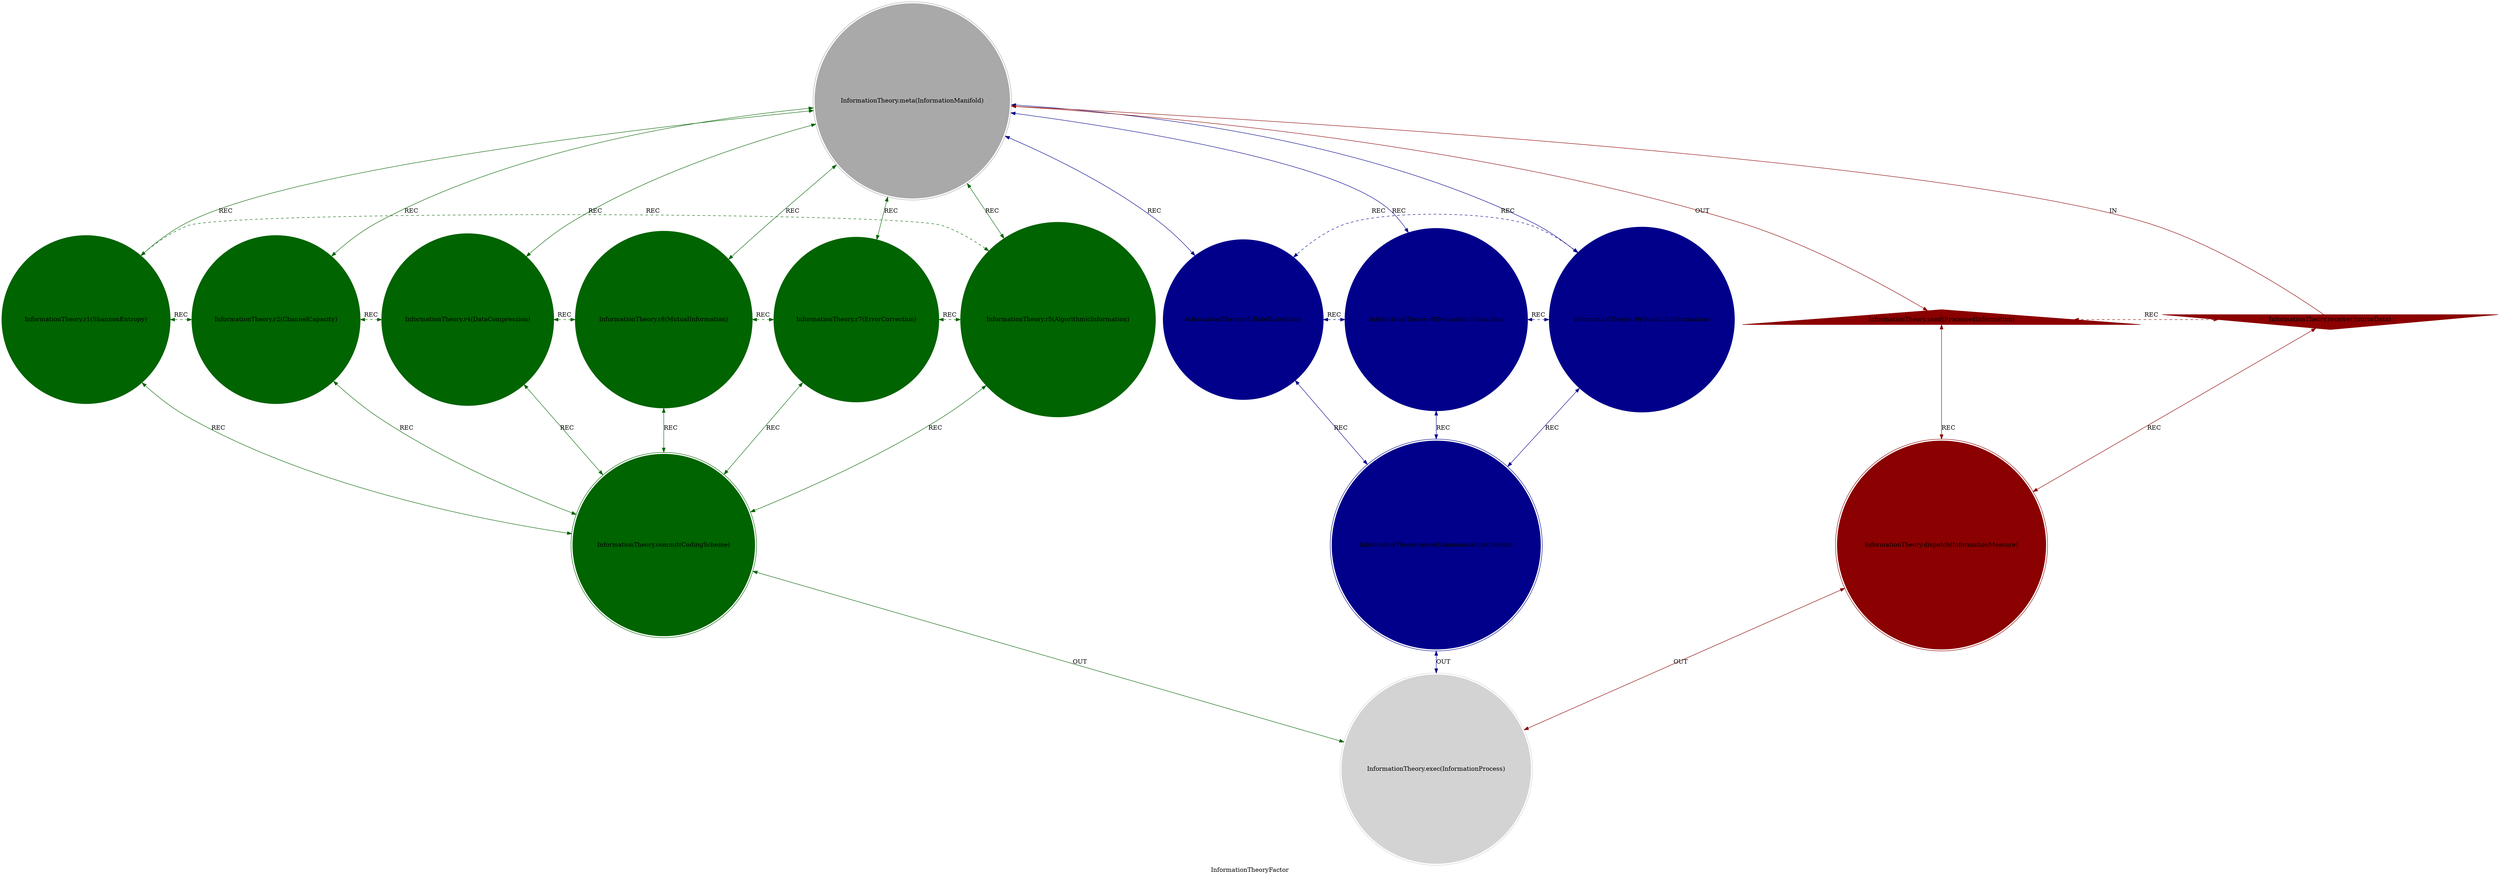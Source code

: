 strict digraph InformationTheoryFactor {
    style = filled;
    color = lightgray;
    node [shape = circle; style = filled; color = lightgreen;];
    edge [color = darkgray;];
    label = "InformationTheoryFactor";
    comment = "The mathematical theory of information, communication, and data. The study of entropy, compression, channel capacity, and the fundamental limits of information processing—where uncertainty becomes quantifiable and communication becomes engineering.";
    
    spark_0_information_t [label = "InformationTheory.meta(InformationManifold)";comment = "Abstract: The Principle of Quantitative Meaning. The meta-pattern that any system can be described in terms of information content—the parent of all information-theoretic frameworks from Shannon entropy to algorithmic complexity.";shape = doublecircle;color = darkgray;];
    spark_1_information_t [label = "InformationTheory.r1(ShannonEntropy)";comment = "Initiation: The Measure of Uncertainty. The fundamental quantity of information—H(X) = -Σ p(x) log p(x), quantifying surprise, unpredictability, and the minimum bits needed to encode a message.";color = darkgreen;];
    spark_2_information_t [label = "InformationTheory.r2(ChannelCapacity)";comment = "Response: The Maximum Reliable Transmission. The highest rate at which information can be sent over a noisy channel—C = max I(X;Y), the Shannon limit that defines the boundary of reliable communication.";color = darkgreen;];
    spark_4_information_t [label = "InformationTheory.r4(DataCompression)";comment = "Integration: The Elimination of Redundancy. Methods for representing information using fewer bits—Huffman coding, Lempel-Ziv compression, and the practical realization of entropy limits.";color = darkgreen;];
    spark_8_information_t [label = "InformationTheory.r8(MutualInformation)";comment = "Reflection: The Shared Information Measure. I(X;Y) = H(X) - H(X|Y), quantifying how much knowledge of one variable reduces uncertainty about another—the essence of correlation and dependency.";color = darkgreen;];
    spark_7_information_t [label = "InformationTheory.r7(ErrorCorrection)";comment = "Consolidation: The Protection Against Noise. Codes that detect and correct transmission errors—Hamming codes, Reed-Solomon codes, and the algebraic structures that enable reliable communication.";color = darkgreen;];
    spark_5_information_t [label = "InformationTheory.r5(AlgorithmicInformation)";comment = "Propagation: The Complexity of Description. Kolmogorov complexity—the shortest program that generates a string, measuring the inherent information content beyond statistical patterns.";color = darkgreen;];
    spark_3_information_t [label = "InformationTheory.r3(RateDistortion)";comment = "Thesis: The Quality-Efficiency Tradeoff. The theory of lossy compression—how much information can be discarded while maintaining acceptable fidelity, D versus R curves.";color = darkblue;];
    spark_6_information_t [label = "InformationTheory.r6(NetworkInformation)";comment = "Antithesis: The Multi-User Communication. Information theory extended to networks—multiple access channels, broadcast channels, and the capacity regions of interconnected systems.";color = darkblue;];
    spark_9_information_t [label = "InformationTheory.r9(QuantumInformation)";comment = "Synthesis: The Information in Quantum States. The extension of information theory to quantum mechanics—qubits, quantum entropy, and the fundamental limits of quantum communication and computation.";color = darkblue;];
    spark_a_information_t [label = "InformationTheory.receive(SourceData)";comment = "Potential: The Raw Information Stream. The unprocessed data, signals, or messages awaiting quantification, compression, and transmission—the primordial soup of bits and symbols.";shape = invtriangle;color = darkred;];
    spark_b_information_t [label = "InformationTheory.send(ProcessedInformation)";comment = "Manifest: The Optimized Communication. The compressed, encoded, and transmitted information—efficient representations, error-protected messages, and successfully communicated meaning.";shape = triangle;color = darkred;];
    spark_c_information_t [label = "InformationTheory.dispatch(InformationMeasure)";comment = "Why-Who: The Choice of Metric. The decision of which information measure to employ—Shannon entropy for statistical uncertainty, Kolmogorov complexity for algorithmic content, or quantum entropy for quantum states.";shape = doublecircle;color = darkred;];
    spark_d_information_t [label = "InformationTheory.commit(CodingScheme)";comment = "What-How: The Specific Encoding Method. The particular algorithm for representing information—source coding for compression, channel coding for error protection, or cryptographic coding for security.";shape = doublecircle;color = darkgreen;];
    spark_e_information_t [label = "InformationTheory.serve(CommunicationContext)";comment = "When-Where: The Domain of Application. The specific scenario where information theory applies—classical communication, quantum networks, biological signaling, or cognitive processing.";shape = doublecircle;color = darkblue;];
    spark_f_information_t [label = "InformationTheory.exec(InformationProcess)";comment = "Which-Closure: The Actual Communication Act. The concrete instance of information transmission or processing—message sent, data compressed, or channel capacity achieved.";shape = doublecircle;color = lightgray;];
    
    spark_a_information_t -> spark_0_information_t [label = "IN"; comment = "Source data enters the information manifold"; color = darkred; constraint = false;];
    spark_0_information_t -> spark_b_information_t [label = "OUT"; comment = "Information manifold generates processed information"; color = darkred;];
    spark_0_information_t -> spark_3_information_t [label = "REC"; comment = "Information theory addresses quality-efficiency tradeoffs"; color = darkblue; dir = both;];
    spark_0_information_t -> spark_6_information_t [label = "REC"; comment = "Information theory extends to network scenarios"; color = darkblue; dir = both;];
    spark_0_information_t -> spark_9_information_t [label = "REC"; comment = "Information theory incorporates quantum mechanics"; color = darkblue; dir = both;];
    spark_0_information_t -> spark_1_information_t [label = "REC"; comment = "Information manifold quantifies uncertainty"; color = darkgreen; dir = both;];
    spark_0_information_t -> spark_2_information_t [label = "REC"; comment = "Information manifold defines capacity limits"; color = darkgreen; dir = both;];
    spark_0_information_t -> spark_4_information_t [label = "REC"; comment = "Information manifold enables data compression"; color = darkgreen; dir = both;];
    spark_0_information_t -> spark_8_information_t [label = "REC"; comment = "Information manifold measures mutual dependencies"; color = darkgreen; dir = both;];
    spark_0_information_t -> spark_7_information_t [label = "REC"; comment = "Information manifold supports error correction"; color = darkgreen; dir = both;];
    spark_0_information_t -> spark_5_information_t [label = "REC"; comment = "Information manifold captures algorithmic complexity"; color = darkgreen; dir = both;];
    
    spark_a_information_t -> spark_c_information_t [label = "REC"; comment = "Source data characteristics suggest appropriate measures"; color = darkred; dir = both;];
    spark_b_information_t -> spark_c_information_t [label = "REC"; comment = "Processed information validates measurement choices"; color = darkred; dir = both;];
    spark_1_information_t -> spark_d_information_t [label = "REC"; comment = "Entropy bounds guide optimal coding schemes"; color = darkgreen; dir = both;];
    spark_2_information_t -> spark_d_information_t [label = "REC"; comment = "Channel capacity determines coding strategy"; color = darkgreen; dir = both;];
    spark_4_information_t -> spark_d_information_t [label = "REC"; comment = "Compression algorithms implement coding principles"; color = darkgreen; dir = both;];
    spark_8_information_t -> spark_d_information_t [label = "REC"; comment = "Mutual information optimizes joint coding"; color = darkgreen; dir = both;];
    spark_7_information_t -> spark_d_information_t [label = "REC"; comment = "Error correction requires sophisticated coding"; color = darkgreen; dir = both;];
    spark_5_information_t -> spark_d_information_t [label = "REC"; comment = "Algorithmic complexity inspires universal coding"; color = darkgreen; dir = both;];
    spark_3_information_t -> spark_e_information_t [label = "REC"; comment = "Rate-distortion theory applies to specific contexts"; color = darkblue; dir = both;];
    spark_6_information_t -> spark_e_information_t [label = "REC"; comment = "Network information theory addresses multi-user scenarios"; color = darkblue; dir = both;];
    spark_9_information_t -> spark_e_information_t [label = "REC"; comment = "Quantum information operates in quantum contexts"; color = darkblue; dir = both;];
    
    spark_1_information_t -> spark_2_information_t [label = "REC"; comment = "Entropy naturally leads to channel capacity considerations"; color = darkgreen; dir = both; style = dashed; constraint = false;];
    spark_2_information_t -> spark_4_information_t [label = "REC"; comment = "Capacity limits drive efficient compression methods"; color = darkgreen; dir = both; style = dashed; constraint = false;];
    spark_4_information_t -> spark_8_information_t [label = "REC"; comment = "Compression reveals mutual information relationships"; color = darkgreen; dir = both; style = dashed; constraint = false;];
    spark_8_information_t -> spark_7_information_t [label = "REC"; comment = "Mutual information guides error correction design"; color = darkgreen; dir = both; style = dashed; constraint = false;];
    spark_7_information_t -> spark_5_information_t [label = "REC"; comment = "Error correction connects to algorithmic complexity"; color = darkgreen; dir = both; style = dashed; constraint = false;];
    spark_5_information_t -> spark_1_information_t [label = "REC"; comment = "Algorithmic complexity refines entropy understanding"; color = darkgreen; dir = both; style = dashed; constraint = false;];
    spark_3_information_t -> spark_6_information_t [label = "REC"; comment = "Rate-distortion extends to network scenarios"; color = darkblue; dir = both; style = dashed; constraint = false;];
    spark_6_information_t -> spark_9_information_t [label = "REC"; comment = "Network information theory incorporates quantum effects"; color = darkblue; dir = both; style = dashed; constraint = false;];
    spark_9_information_t -> spark_3_information_t [label = "REC"; comment = "Quantum information revisits classical tradeoffs"; color = darkblue; dir = both; style = dashed; constraint = false;];
    spark_a_information_t -> spark_b_information_t [label = "REC"; comment = "Source data transforms into processed information"; color = darkred; dir = both; style = dashed; constraint = false;];
    
    spark_c_information_t -> spark_f_information_t [label = "OUT"; comment = "Information measures enable concrete communication processes"; color = darkred; dir = both;];
    spark_d_information_t -> spark_f_information_t [label = "OUT"; comment = "Coding schemes implement actual information transmission"; color = darkgreen; dir = both;];
    spark_e_information_t -> spark_f_information_t [label = "OUT"; comment = "Communication contexts shape information processing"; color = darkblue; dir = both;];
}